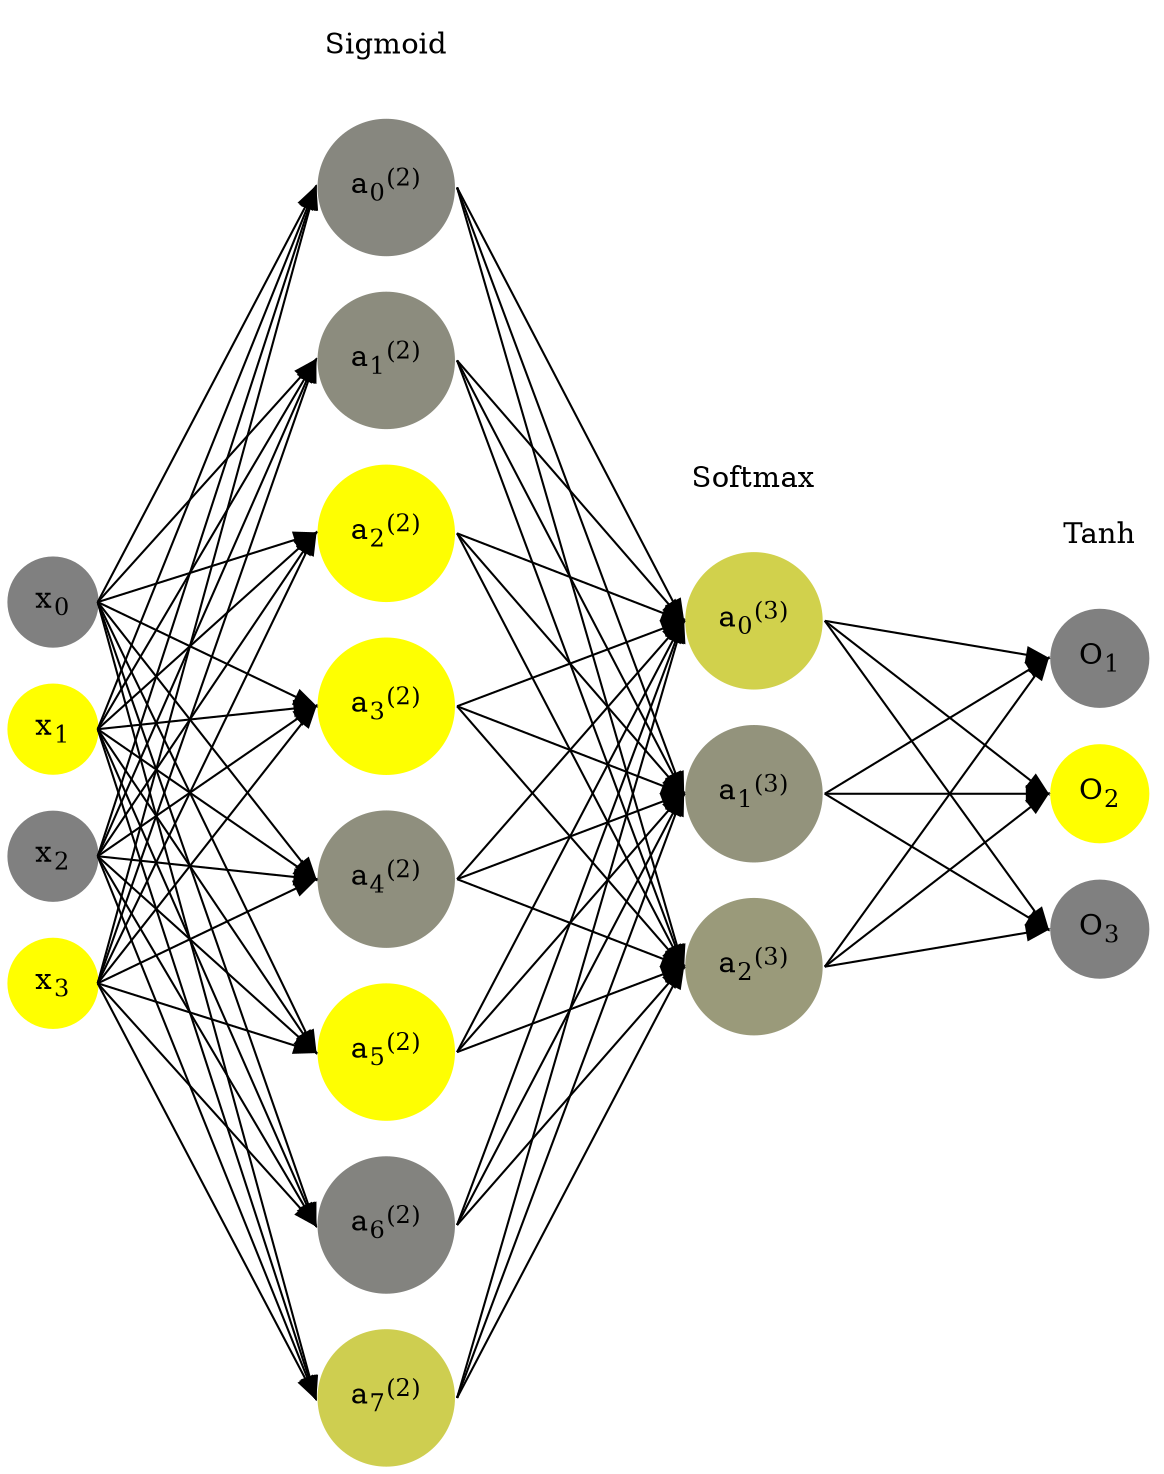 digraph G {
	rankdir = LR;
	splines=false;
	edge[style=invis];
	ranksep= 1.4;
	{
	node [shape=circle, color="0.1667, 0.0, 0.5", style=filled, fillcolor="0.1667, 0.0, 0.5"];
	x0 [label=<x<sub>0</sub>>];
	}
	{
	node [shape=circle, color="0.1667, 1.0, 1.0", style=filled, fillcolor="0.1667, 1.0, 1.0"];
	x1 [label=<x<sub>1</sub>>];
	}
	{
	node [shape=circle, color="0.1667, 0.0, 0.5", style=filled, fillcolor="0.1667, 0.0, 0.5"];
	x2 [label=<x<sub>2</sub>>];
	}
	{
	node [shape=circle, color="0.1667, 1.0, 1.0", style=filled, fillcolor="0.1667, 1.0, 1.0"];
	x3 [label=<x<sub>3</sub>>];
	}
	{
	node [shape=circle, color="0.1667, 0.057515, 0.528758", style=filled, fillcolor="0.1667, 0.057515, 0.528758"];
	a02 [label=<a<sub>0</sub><sup>(2)</sup>>];
	}
	{
	node [shape=circle, color="0.1667, 0.097793, 0.548896", style=filled, fillcolor="0.1667, 0.097793, 0.548896"];
	a12 [label=<a<sub>1</sub><sup>(2)</sup>>];
	}
	{
	node [shape=circle, color="0.1667, 0.989326, 0.994663", style=filled, fillcolor="0.1667, 0.989326, 0.994663"];
	a22 [label=<a<sub>2</sub><sup>(2)</sup>>];
	}
	{
	node [shape=circle, color="0.1667, 0.992580, 0.996290", style=filled, fillcolor="0.1667, 0.992580, 0.996290"];
	a32 [label=<a<sub>3</sub><sup>(2)</sup>>];
	}
	{
	node [shape=circle, color="0.1667, 0.119564, 0.559782", style=filled, fillcolor="0.1667, 0.119564, 0.559782"];
	a42 [label=<a<sub>4</sub><sup>(2)</sup>>];
	}
	{
	node [shape=circle, color="0.1667, 0.990019, 0.995009", style=filled, fillcolor="0.1667, 0.990019, 0.995009"];
	a52 [label=<a<sub>5</sub><sup>(2)</sup>>];
	}
	{
	node [shape=circle, color="0.1667, 0.030744, 0.515372", style=filled, fillcolor="0.1667, 0.030744, 0.515372"];
	a62 [label=<a<sub>6</sub><sup>(2)</sup>>];
	}
	{
	node [shape=circle, color="0.1667, 0.611864, 0.805932", style=filled, fillcolor="0.1667, 0.611864, 0.805932"];
	a72 [label=<a<sub>7</sub><sup>(2)</sup>>];
	}
	{
	node [shape=circle, color="0.1667, 0.637219, 0.818610", style=filled, fillcolor="0.1667, 0.637219, 0.818610"];
	a03 [label=<a<sub>0</sub><sup>(3)</sup>>];
	}
	{
	node [shape=circle, color="0.1667, 0.153975, 0.576988", style=filled, fillcolor="0.1667, 0.153975, 0.576988"];
	a13 [label=<a<sub>1</sub><sup>(3)</sup>>];
	}
	{
	node [shape=circle, color="0.1667, 0.208805, 0.604403", style=filled, fillcolor="0.1667, 0.208805, 0.604403"];
	a23 [label=<a<sub>2</sub><sup>(3)</sup>>];
	}
	{
	node [shape=circle, color="0.1667, 0.0, 0.5", style=filled, fillcolor="0.1667, 0.0, 0.5"];
	O1 [label=<O<sub>1</sub>>];
	}
	{
	node [shape=circle, color="0.1667, 1.0, 1.0", style=filled, fillcolor="0.1667, 1.0, 1.0"];
	O2 [label=<O<sub>2</sub>>];
	}
	{
	node [shape=circle, color="0.1667, 0.0, 0.5", style=filled, fillcolor="0.1667, 0.0, 0.5"];
	O3 [label=<O<sub>3</sub>>];
	}
	{
	rank=same;
	x0->x1->x2->x3;
	}
	{
	rank=same;
	a02->a12->a22->a32->a42->a52->a62->a72;
	}
	{
	rank=same;
	a03->a13->a23;
	}
	{
	rank=same;
	O1->O2->O3;
	}
	l1 [shape=plaintext,label="Sigmoid"];
	l1->a02;
	{rank=same; l1;a02};
	l2 [shape=plaintext,label="Softmax"];
	l2->a03;
	{rank=same; l2;a03};
	l3 [shape=plaintext,label="Tanh"];
	l3->O1;
	{rank=same; l3;O1};
edge[style=solid, tailport=e, headport=w];
	{x0;x1;x2;x3} -> {a02;a12;a22;a32;a42;a52;a62;a72};
	{a02;a12;a22;a32;a42;a52;a62;a72} -> {a03;a13;a23};
	{a03;a13;a23} -> {O1,O2,O3};
}